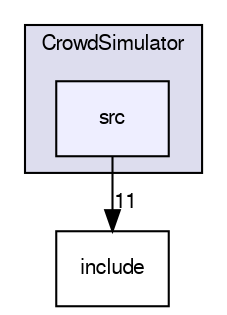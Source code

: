 digraph "src" {
  compound=true
  node [ fontsize="10", fontname="FreeSans"];
  edge [ labelfontsize="10", labelfontname="FreeSans"];
  subgraph clusterdir_788896bc7341c6dba3de0c617ab6c278 {
    graph [ bgcolor="#ddddee", pencolor="black", label="CrowdSimulator" fontname="FreeSans", fontsize="10", URL="dir_788896bc7341c6dba3de0c617ab6c278.html"]
  dir_b31fdbb6edf9375098027524a32935b0 [shape=box, label="src", style="filled", fillcolor="#eeeeff", pencolor="black", URL="dir_b31fdbb6edf9375098027524a32935b0.html"];
  }
  dir_91b716c4b3666e217c2a73a0d7283947 [shape=box label="include" URL="dir_91b716c4b3666e217c2a73a0d7283947.html"];
  dir_b31fdbb6edf9375098027524a32935b0->dir_91b716c4b3666e217c2a73a0d7283947 [headlabel="11", labeldistance=1.5 headhref="dir_000005_000006.html"];
}

